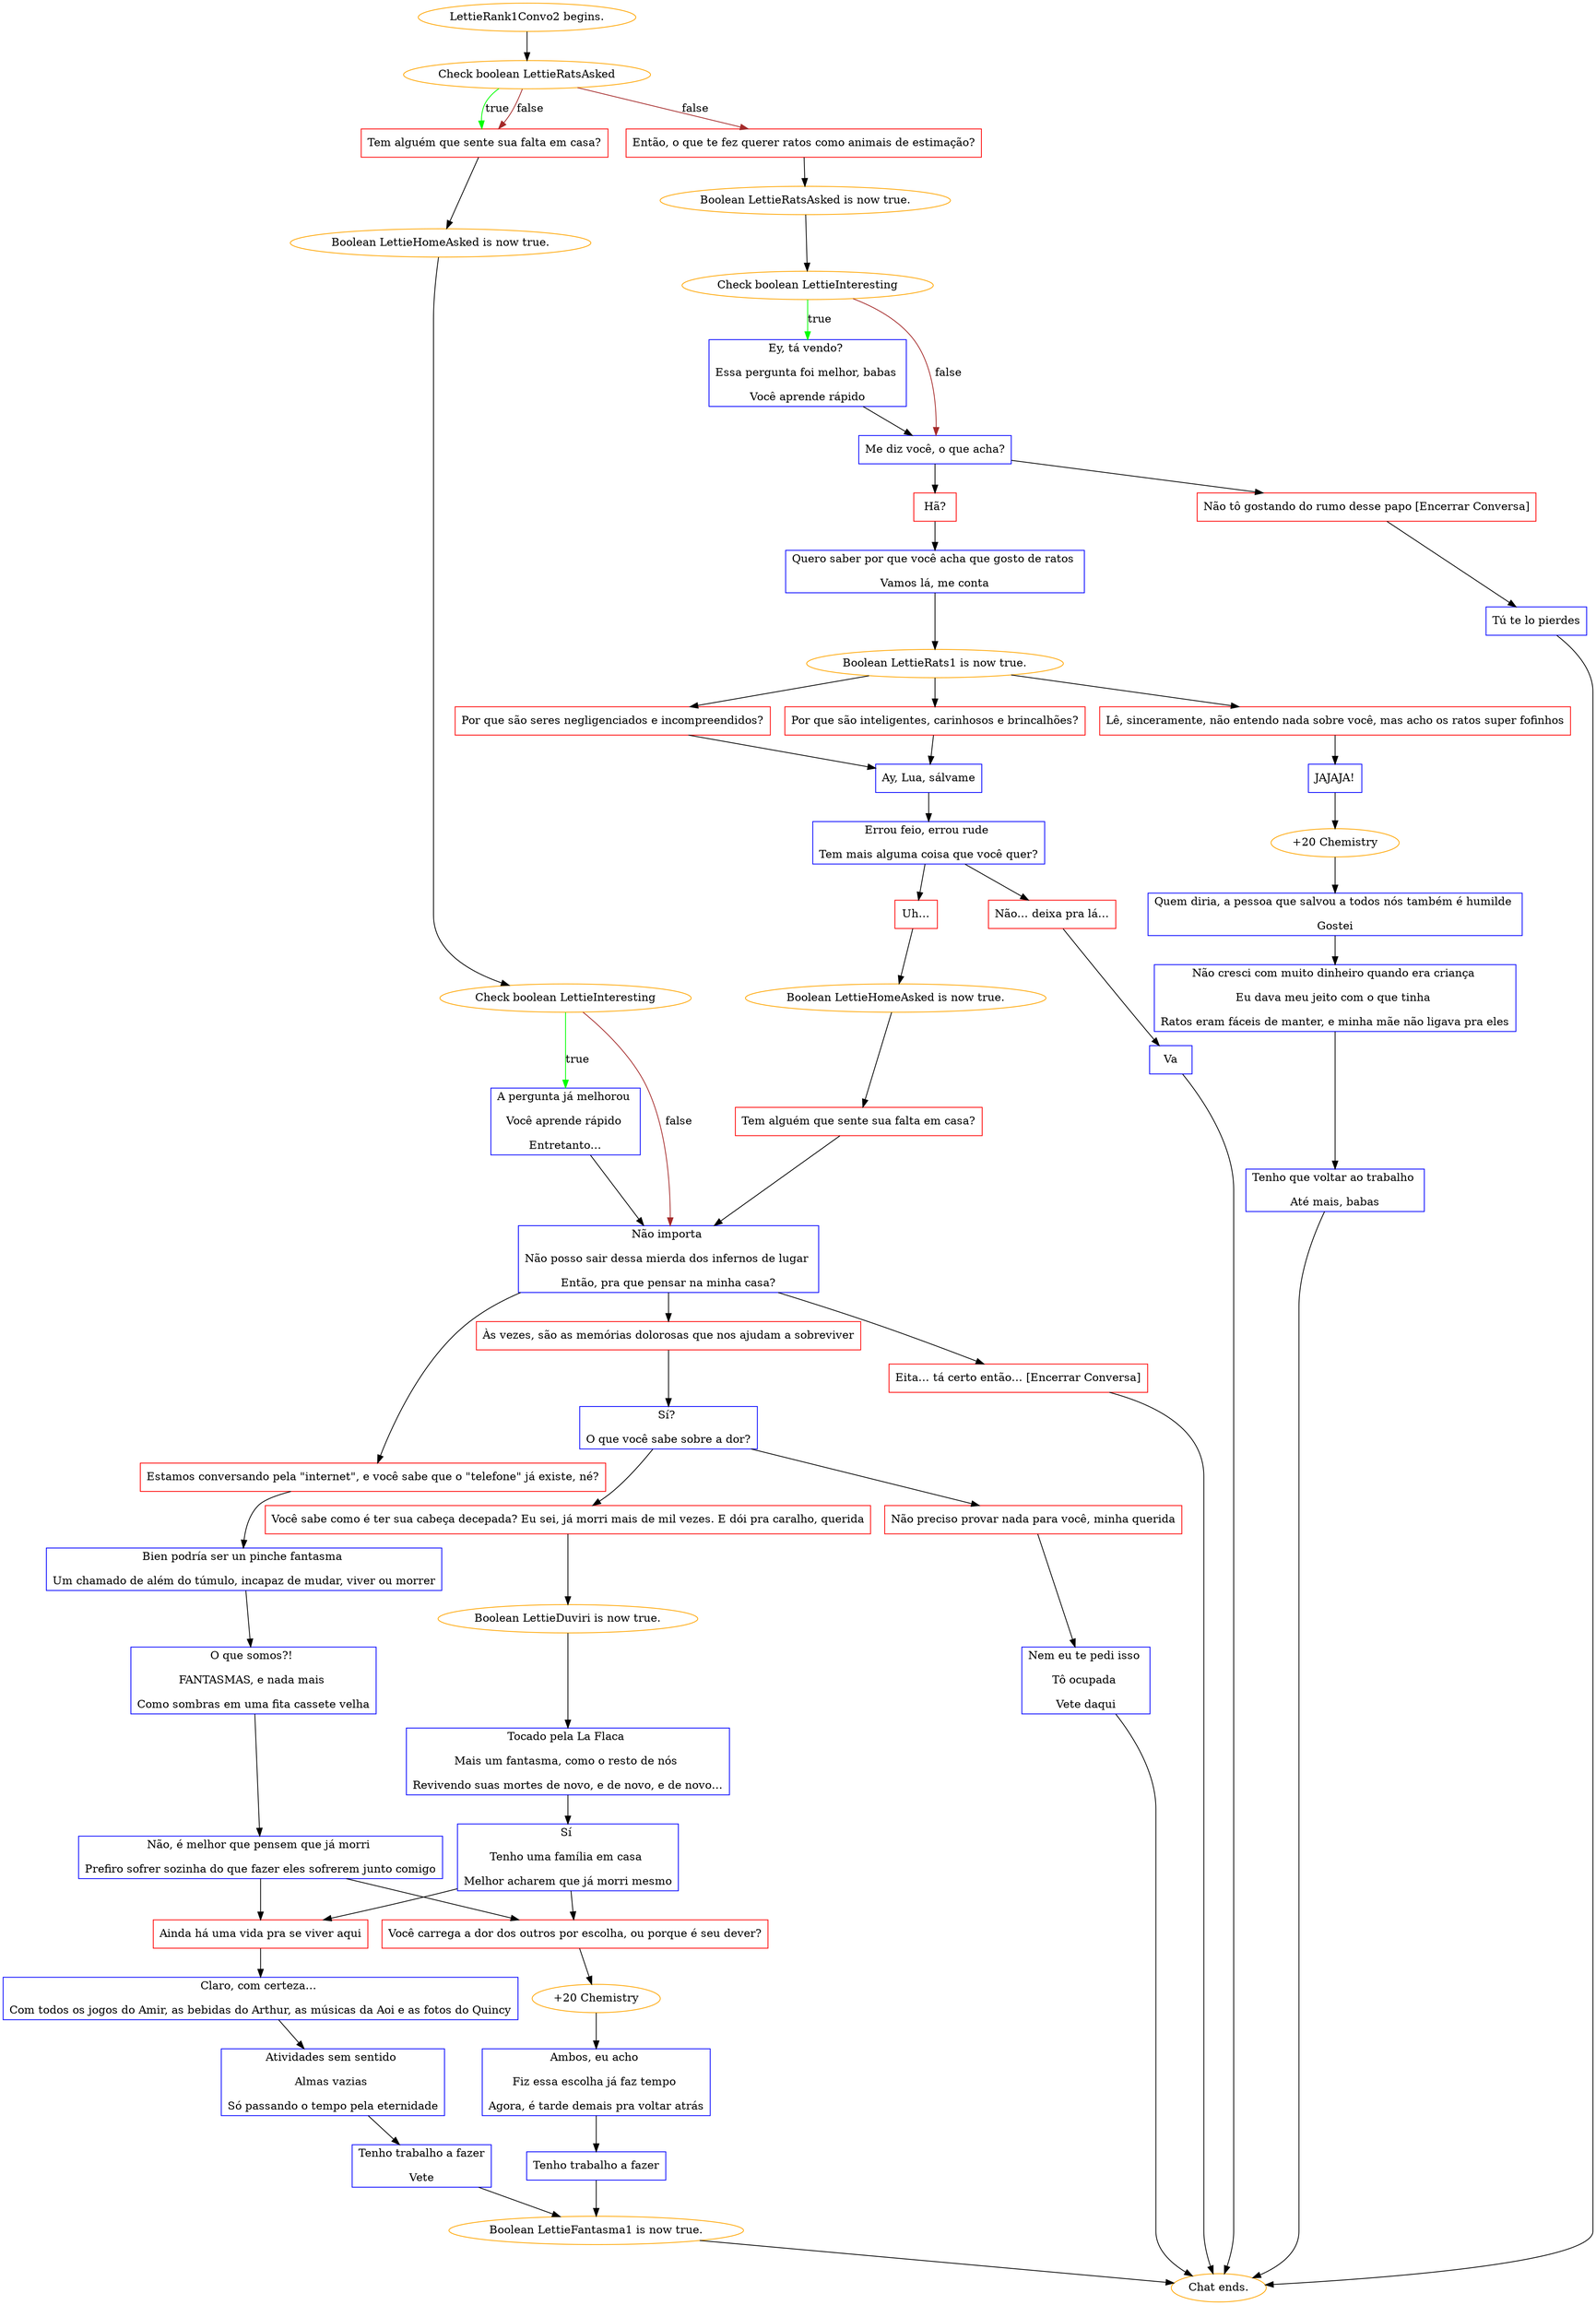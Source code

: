 digraph {
	"LettieRank1Convo2 begins." [color=orange];
		"LettieRank1Convo2 begins." -> j89496700;
	j89496700 [label="Check boolean LettieRatsAsked",color=orange];
		j89496700 -> j2699107473 [label=true,color=green];
		j89496700 -> j2817745555 [label=false,color=brown];
		j89496700 -> j2699107473 [label=false,color=brown];
	j2699107473 [label="Tem alguém que sente sua falta em casa?",shape=box,color=red];
		j2699107473 -> j3611088737;
	j2817745555 [label="Então, o que te fez querer ratos como animais de estimação?",shape=box,color=red];
		j2817745555 -> j1419769657;
	j3611088737 [label="Boolean LettieHomeAsked is now true.",color=orange];
		j3611088737 -> j4029412242;
	j1419769657 [label="Boolean LettieRatsAsked is now true.",color=orange];
		j1419769657 -> j27878299;
	j4029412242 [label="Check boolean LettieInteresting",color=orange];
		j4029412242 -> j3313242068 [label=true,color=green];
		j4029412242 -> j526809753 [label=false,color=brown];
	j27878299 [label="Check boolean LettieInteresting",color=orange];
		j27878299 -> j1109302825 [label=true,color=green];
		j27878299 -> j2875303866 [label=false,color=brown];
	j3313242068 [label="A pergunta já melhorou 
Você aprende rápido 
Entretanto…",shape=box,color=blue];
		j3313242068 -> j526809753;
	j526809753 [label="Não importa 
Não posso sair dessa mierda dos infernos de lugar 
Então, pra que pensar na minha casa?",shape=box,color=blue];
		j526809753 -> j2730773346;
		j526809753 -> j4229433757;
		j526809753 -> j1410664003;
	j1109302825 [label="Ey, tá vendo? 
Essa pergunta foi melhor, babas 
Você aprende rápido",shape=box,color=blue];
		j1109302825 -> j2875303866;
	j2875303866 [label="Me diz você, o que acha?",shape=box,color=blue];
		j2875303866 -> j299646291;
		j2875303866 -> j593813598;
	j2730773346 [label="Estamos conversando pela \"internet\", e você sabe que o \"telefone\" já existe, né?",shape=box,color=red];
		j2730773346 -> j2308022931;
	j4229433757 [label="Às vezes, são as memórias dolorosas que nos ajudam a sobreviver",shape=box,color=red];
		j4229433757 -> j1137193390;
	j1410664003 [label="Eita… tá certo então… [Encerrar Conversa]",shape=box,color=red];
		j1410664003 -> "Chat ends.";
	j299646291 [label="Hã?",shape=box,color=red];
		j299646291 -> j3258729644;
	j593813598 [label="Não tô gostando do rumo desse papo [Encerrar Conversa]",shape=box,color=red];
		j593813598 -> j2365690676;
	j2308022931 [label="Bien podría ser un pinche fantasma 
Um chamado de além do túmulo, incapaz de mudar, viver ou morrer",shape=box,color=blue];
		j2308022931 -> j159791163;
	j1137193390 [label="Sí? 
O que você sabe sobre a dor?",shape=box,color=blue];
		j1137193390 -> j1728408362;
		j1137193390 -> j3329869470;
	"Chat ends." [color=orange];
	j3258729644 [label="Quero saber por que você acha que gosto de ratos 
Vamos lá, me conta",shape=box,color=blue];
		j3258729644 -> j3507503232;
	j2365690676 [label="Tú te lo pierdes",shape=box,color=blue];
		j2365690676 -> "Chat ends.";
	j159791163 [label="O que somos?! 
FANTASMAS, e nada mais 
Como sombras em uma fita cassete velha",shape=box,color=blue];
		j159791163 -> j3247235100;
	j1728408362 [label="Você sabe como é ter sua cabeça decepada? Eu sei, já morri mais de mil vezes. E dói pra caralho, querida",shape=box,color=red];
		j1728408362 -> j1944587017;
	j3329869470 [label="Não preciso provar nada para você, minha querida",shape=box,color=red];
		j3329869470 -> j1694196191;
	j3507503232 [label="Boolean LettieRats1 is now true.",color=orange];
		j3507503232 -> j2409325217;
		j3507503232 -> j619408920;
		j3507503232 -> j934602549;
	j3247235100 [label="Não, é melhor que pensem que já morri 
Prefiro sofrer sozinha do que fazer eles sofrerem junto comigo",shape=box,color=blue];
		j3247235100 -> j1067250585;
		j3247235100 -> j2157507793;
	j1944587017 [label="Boolean LettieDuviri is now true.",color=orange];
		j1944587017 -> j3670150111;
	j1694196191 [label="Nem eu te pedi isso 
Tô ocupada 
Vete daqui",shape=box,color=blue];
		j1694196191 -> "Chat ends.";
	j2409325217 [label="Por que são inteligentes, carinhosos e brincalhões?",shape=box,color=red];
		j2409325217 -> j1099914493;
	j619408920 [label="Por que são seres negligenciados e incompreendidos?",shape=box,color=red];
		j619408920 -> j1099914493;
	j934602549 [label="Lê, sinceramente, não entendo nada sobre você, mas acho os ratos super fofinhos",shape=box,color=red];
		j934602549 -> j2325018365;
	j1067250585 [label="Ainda há uma vida pra se viver aqui",shape=box,color=red];
		j1067250585 -> j3451181513;
	j2157507793 [label="Você carrega a dor dos outros por escolha, ou porque é seu dever?",shape=box,color=red];
		j2157507793 -> j1157870469;
	j3670150111 [label="Tocado pela La Flaca 
Mais um fantasma, como o resto de nós 
Revivendo suas mortes de novo, e de novo, e de novo…",shape=box,color=blue];
		j3670150111 -> j1049570108;
	j1099914493 [label="Ay, Lua, sálvame",shape=box,color=blue];
		j1099914493 -> j2506445469;
	j2325018365 [label="JAJAJA!",shape=box,color=blue];
		j2325018365 -> j2947992982;
	j3451181513 [label="Claro, com certeza… 
Com todos os jogos do Amir, as bebidas do Arthur, as músicas da Aoi e as fotos do Quincy",shape=box,color=blue];
		j3451181513 -> j1642998676;
	j1157870469 [label="+20 Chemistry",color=orange];
		j1157870469 -> j2130121733;
	j1049570108 [label="Sí 
Tenho uma família em casa 
Melhor acharem que já morri mesmo",shape=box,color=blue];
		j1049570108 -> j2157507793;
		j1049570108 -> j1067250585;
	j2506445469 [label="Errou feio, errou rude 
Tem mais alguma coisa que você quer?",shape=box,color=blue];
		j2506445469 -> j3102993904;
		j2506445469 -> j1213173982;
	j2947992982 [label="+20 Chemistry",color=orange];
		j2947992982 -> j1255645650;
	j1642998676 [label="Atividades sem sentido 
Almas vazias 
Só passando o tempo pela eternidade",shape=box,color=blue];
		j1642998676 -> j2014032581;
	j2130121733 [label="Ambos, eu acho 
Fiz essa escolha já faz tempo 
Agora, é tarde demais pra voltar atrás",shape=box,color=blue];
		j2130121733 -> j319125614;
	j3102993904 [label="Uh…",shape=box,color=red];
		j3102993904 -> j2997601004;
	j1213173982 [label="Não… deixa pra lá…",shape=box,color=red];
		j1213173982 -> j2547240352;
	j1255645650 [label="Quem diria, a pessoa que salvou a todos nós também é humilde 
Gostei",shape=box,color=blue];
		j1255645650 -> j834131481;
	j2014032581 [label="Tenho trabalho a fazer
Vete",shape=box,color=blue];
		j2014032581 -> j1253712857;
	j319125614 [label="Tenho trabalho a fazer",shape=box,color=blue];
		j319125614 -> j1253712857;
	j2997601004 [label="Boolean LettieHomeAsked is now true.",color=orange];
		j2997601004 -> j1808392218;
	j2547240352 [label="Va",shape=box,color=blue];
		j2547240352 -> "Chat ends.";
	j834131481 [label="Não cresci com muito dinheiro quando era criança 
Eu dava meu jeito com o que tinha 
Ratos eram fáceis de manter, e minha mãe não ligava pra eles",shape=box,color=blue];
		j834131481 -> j1410828257;
	j1253712857 [label="Boolean LettieFantasma1 is now true.",color=orange];
		j1253712857 -> "Chat ends.";
	j1808392218 [label="Tem alguém que sente sua falta em casa?",shape=box,color=red];
		j1808392218 -> j526809753;
	j1410828257 [label="Tenho que voltar ao trabalho 
Até mais, babas",shape=box,color=blue];
		j1410828257 -> "Chat ends.";
}